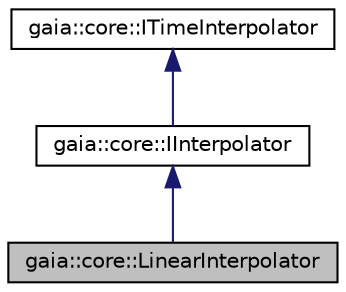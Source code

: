 digraph G
{
  edge [fontname="Helvetica",fontsize="10",labelfontname="Helvetica",labelfontsize="10"];
  node [fontname="Helvetica",fontsize="10",shape=record];
  Node1 [label="gaia::core::LinearInterpolator",height=0.2,width=0.4,color="black", fillcolor="grey75", style="filled" fontcolor="black"];
  Node2 -> Node1 [dir=back,color="midnightblue",fontsize="10",style="solid",fontname="Helvetica"];
  Node2 [label="gaia::core::IInterpolator",height=0.2,width=0.4,color="black", fillcolor="white", style="filled",URL="$dd/dbe/classgaia_1_1core_1_1_i_interpolator.html",tooltip="An interpolator defines the rate of change of an animation."];
  Node3 -> Node2 [dir=back,color="midnightblue",fontsize="10",style="solid",fontname="Helvetica"];
  Node3 [label="gaia::core::ITimeInterpolator",height=0.2,width=0.4,color="black", fillcolor="white", style="filled",URL="$d3/dd6/classgaia_1_1core_1_1_i_time_interpolator.html",tooltip="A time interpolator defines the rate of change of an animation."];
}
